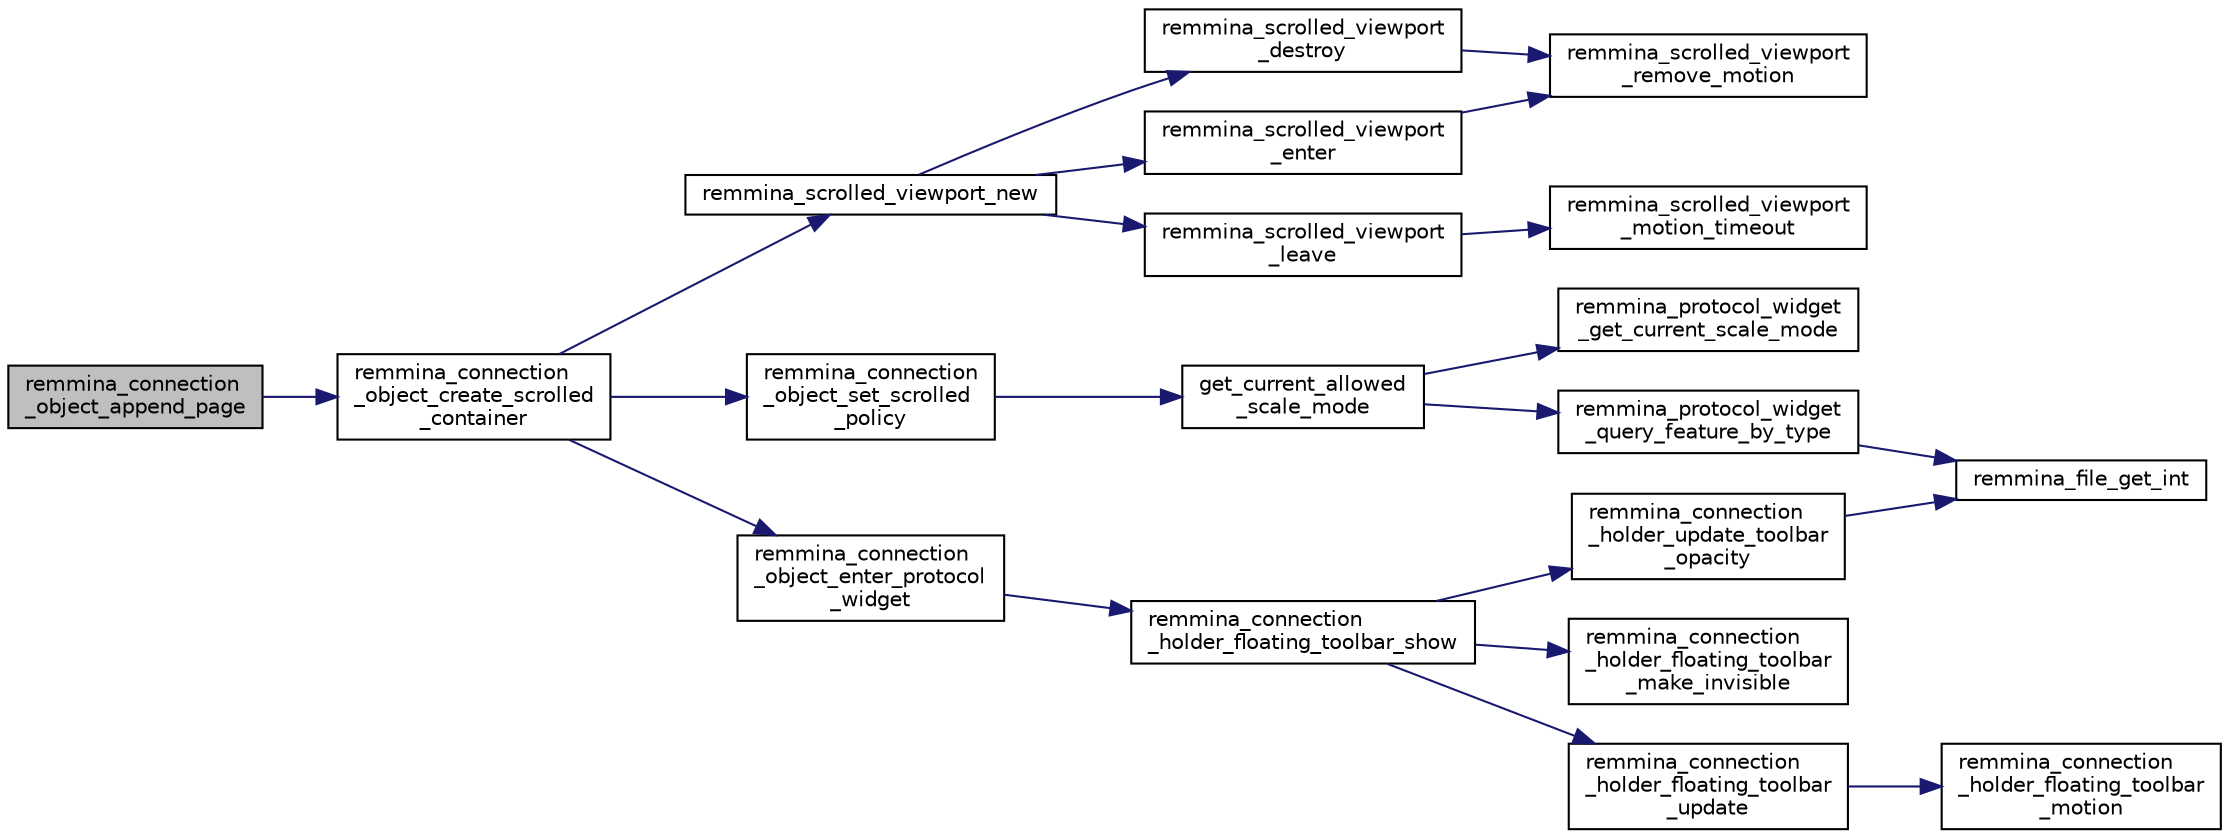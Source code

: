 digraph "remmina_connection_object_append_page"
{
  edge [fontname="Helvetica",fontsize="10",labelfontname="Helvetica",labelfontsize="10"];
  node [fontname="Helvetica",fontsize="10",shape=record];
  rankdir="LR";
  Node10499 [label="remmina_connection\l_object_append_page",height=0.2,width=0.4,color="black", fillcolor="grey75", style="filled", fontcolor="black"];
  Node10499 -> Node10500 [color="midnightblue",fontsize="10",style="solid",fontname="Helvetica"];
  Node10500 [label="remmina_connection\l_object_create_scrolled\l_container",height=0.2,width=0.4,color="black", fillcolor="white", style="filled",URL="$remmina__connection__window_8c.html#a789a6a8ad49883d67479a264ef7befbe"];
  Node10500 -> Node10501 [color="midnightblue",fontsize="10",style="solid",fontname="Helvetica"];
  Node10501 [label="remmina_scrolled_viewport_new",height=0.2,width=0.4,color="black", fillcolor="white", style="filled",URL="$remmina__scrolled__viewport_8c.html#aadfe00c3960eab12d17bdb47495dd1ee"];
  Node10501 -> Node10502 [color="midnightblue",fontsize="10",style="solid",fontname="Helvetica"];
  Node10502 [label="remmina_scrolled_viewport\l_destroy",height=0.2,width=0.4,color="black", fillcolor="white", style="filled",URL="$remmina__scrolled__viewport_8c.html#a4125a8458ff5e18fb10be420921e01c7"];
  Node10502 -> Node10503 [color="midnightblue",fontsize="10",style="solid",fontname="Helvetica"];
  Node10503 [label="remmina_scrolled_viewport\l_remove_motion",height=0.2,width=0.4,color="black", fillcolor="white", style="filled",URL="$remmina__scrolled__viewport_8c.html#a0ba56f429a9c1ec05b093f5f78be692c"];
  Node10501 -> Node10504 [color="midnightblue",fontsize="10",style="solid",fontname="Helvetica"];
  Node10504 [label="remmina_scrolled_viewport\l_enter",height=0.2,width=0.4,color="black", fillcolor="white", style="filled",URL="$remmina__scrolled__viewport_8c.html#ac06419d58d2ab93bc593ead674eb7cb5"];
  Node10504 -> Node10503 [color="midnightblue",fontsize="10",style="solid",fontname="Helvetica"];
  Node10501 -> Node10505 [color="midnightblue",fontsize="10",style="solid",fontname="Helvetica"];
  Node10505 [label="remmina_scrolled_viewport\l_leave",height=0.2,width=0.4,color="black", fillcolor="white", style="filled",URL="$remmina__scrolled__viewport_8c.html#a9d6732462f9ec91d0c00e96bd0c3692e"];
  Node10505 -> Node10506 [color="midnightblue",fontsize="10",style="solid",fontname="Helvetica"];
  Node10506 [label="remmina_scrolled_viewport\l_motion_timeout",height=0.2,width=0.4,color="black", fillcolor="white", style="filled",URL="$remmina__scrolled__viewport_8c.html#ab6821a1bbe2dbd787512236a68493b4f"];
  Node10500 -> Node10507 [color="midnightblue",fontsize="10",style="solid",fontname="Helvetica"];
  Node10507 [label="remmina_connection\l_object_set_scrolled\l_policy",height=0.2,width=0.4,color="black", fillcolor="white", style="filled",URL="$remmina__connection__window_8c.html#ae80a730a48eefb689b9957c4f669a020"];
  Node10507 -> Node10508 [color="midnightblue",fontsize="10",style="solid",fontname="Helvetica"];
  Node10508 [label="get_current_allowed\l_scale_mode",height=0.2,width=0.4,color="black", fillcolor="white", style="filled",URL="$remmina__connection__window_8c.html#abbc84b2c450f62c288ff827c5d2c5cd2"];
  Node10508 -> Node10509 [color="midnightblue",fontsize="10",style="solid",fontname="Helvetica"];
  Node10509 [label="remmina_protocol_widget\l_get_current_scale_mode",height=0.2,width=0.4,color="black", fillcolor="white", style="filled",URL="$remmina__protocol__widget_8c.html#a5ec62969da54155e24edcb1d998f93f7"];
  Node10508 -> Node10510 [color="midnightblue",fontsize="10",style="solid",fontname="Helvetica"];
  Node10510 [label="remmina_protocol_widget\l_query_feature_by_type",height=0.2,width=0.4,color="black", fillcolor="white", style="filled",URL="$remmina__protocol__widget_8c.html#adbe15328275677cb38bd8c8a2d5e039d"];
  Node10510 -> Node10511 [color="midnightblue",fontsize="10",style="solid",fontname="Helvetica"];
  Node10511 [label="remmina_file_get_int",height=0.2,width=0.4,color="black", fillcolor="white", style="filled",URL="$remmina__file_8c.html#a4884356c195dcfb4ceacf641a1e74e66"];
  Node10500 -> Node10512 [color="midnightblue",fontsize="10",style="solid",fontname="Helvetica"];
  Node10512 [label="remmina_connection\l_object_enter_protocol\l_widget",height=0.2,width=0.4,color="black", fillcolor="white", style="filled",URL="$remmina__connection__window_8c.html#a158cccca5a2fe5a770a99d8772ba62b2"];
  Node10512 -> Node10513 [color="midnightblue",fontsize="10",style="solid",fontname="Helvetica"];
  Node10513 [label="remmina_connection\l_holder_floating_toolbar_show",height=0.2,width=0.4,color="black", fillcolor="white", style="filled",URL="$remmina__connection__window_8c.html#a147924e56eceebe1f61e47bf5af2218a"];
  Node10513 -> Node10514 [color="midnightblue",fontsize="10",style="solid",fontname="Helvetica"];
  Node10514 [label="remmina_connection\l_holder_update_toolbar\l_opacity",height=0.2,width=0.4,color="black", fillcolor="white", style="filled",URL="$remmina__connection__window_8c.html#aac6895538e595984302a03c07bc51fbe"];
  Node10514 -> Node10511 [color="midnightblue",fontsize="10",style="solid",fontname="Helvetica"];
  Node10513 -> Node10515 [color="midnightblue",fontsize="10",style="solid",fontname="Helvetica"];
  Node10515 [label="remmina_connection\l_holder_floating_toolbar\l_make_invisible",height=0.2,width=0.4,color="black", fillcolor="white", style="filled",URL="$remmina__connection__window_8c.html#af12f8b64866588b7b2360cbc2681ec40"];
  Node10513 -> Node10516 [color="midnightblue",fontsize="10",style="solid",fontname="Helvetica"];
  Node10516 [label="remmina_connection\l_holder_floating_toolbar\l_update",height=0.2,width=0.4,color="black", fillcolor="white", style="filled",URL="$remmina__connection__window_8c.html#a2b7b33331e6fe8c8c70be62038f9f5ea"];
  Node10516 -> Node10517 [color="midnightblue",fontsize="10",style="solid",fontname="Helvetica"];
  Node10517 [label="remmina_connection\l_holder_floating_toolbar\l_motion",height=0.2,width=0.4,color="black", fillcolor="white", style="filled",URL="$remmina__connection__window_8c.html#a0a92f6f998590a56e44964f0345f942b"];
}
